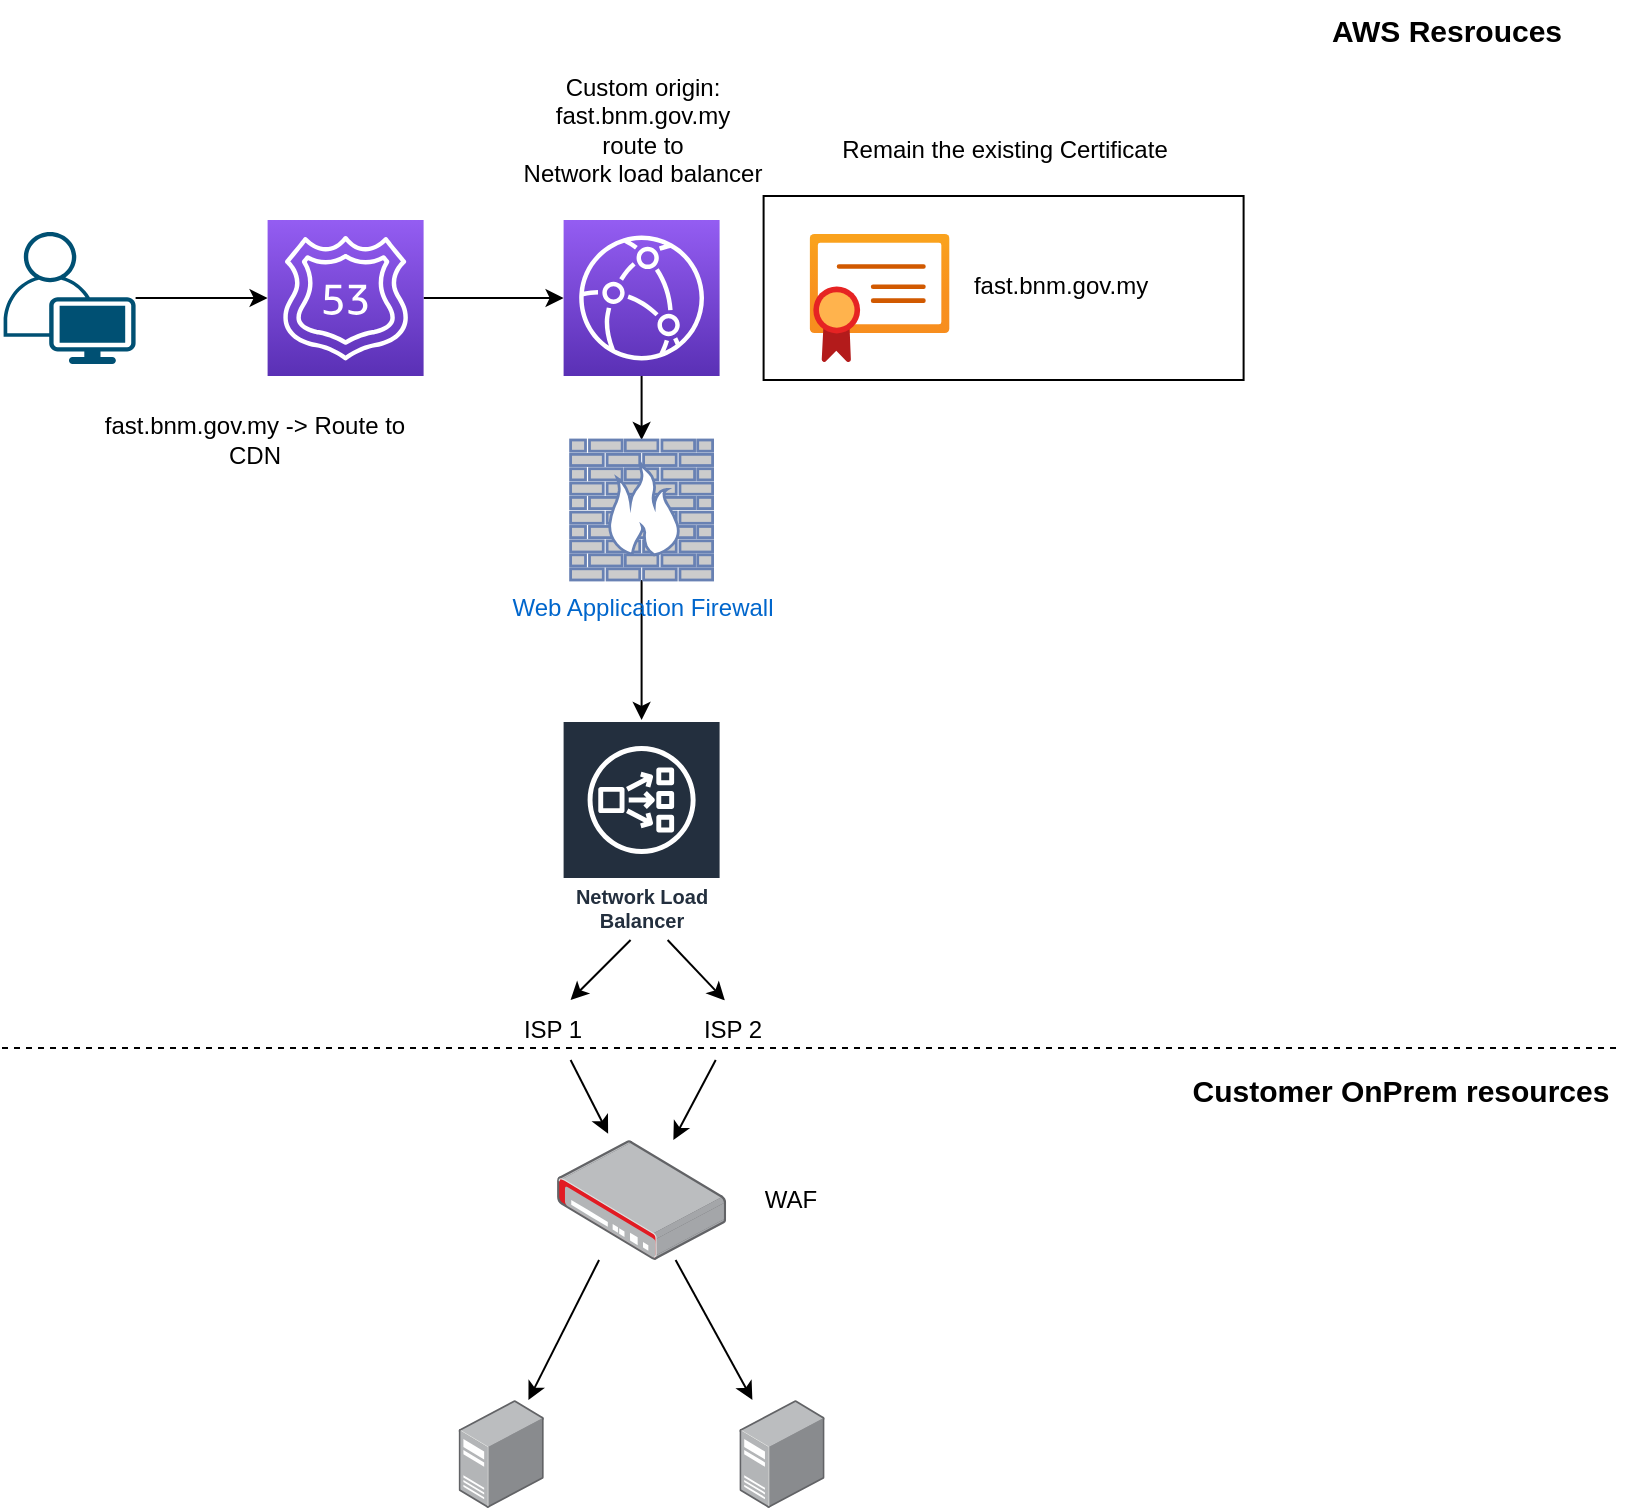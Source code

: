 <mxfile version="21.6.2" type="github">
  <diagram name="Page-1" id="2w0lfunYUtyqt6zxXnZm">
    <mxGraphModel dx="1195" dy="641" grid="1" gridSize="10" guides="1" tooltips="1" connect="1" arrows="1" fold="1" page="1" pageScale="1" pageWidth="850" pageHeight="1100" math="0" shadow="0">
      <root>
        <mxCell id="0" />
        <mxCell id="1" parent="0" />
        <mxCell id="Ip776jIc37lIottS4738-1" value="Network Load Balancer" style="sketch=0;outlineConnect=0;fontColor=#232F3E;gradientColor=none;strokeColor=#ffffff;fillColor=#232F3E;dashed=0;verticalLabelPosition=middle;verticalAlign=bottom;align=center;html=1;whiteSpace=wrap;fontSize=10;fontStyle=1;spacing=3;shape=mxgraph.aws4.productIcon;prIcon=mxgraph.aws4.network_load_balancer;" vertex="1" parent="1">
          <mxGeometry x="297.8" y="390" width="80" height="110" as="geometry" />
        </mxCell>
        <mxCell id="Ip776jIc37lIottS4738-15" style="edgeStyle=orthogonalEdgeStyle;rounded=0;orthogonalLoop=1;jettySize=auto;html=1;exitX=0.5;exitY=1;exitDx=0;exitDy=0;exitPerimeter=0;" edge="1" parent="1" source="Ip776jIc37lIottS4738-3" target="Ip776jIc37lIottS4738-4">
          <mxGeometry relative="1" as="geometry" />
        </mxCell>
        <mxCell id="Ip776jIc37lIottS4738-3" value="" style="sketch=0;points=[[0,0,0],[0.25,0,0],[0.5,0,0],[0.75,0,0],[1,0,0],[0,1,0],[0.25,1,0],[0.5,1,0],[0.75,1,0],[1,1,0],[0,0.25,0],[0,0.5,0],[0,0.75,0],[1,0.25,0],[1,0.5,0],[1,0.75,0]];outlineConnect=0;fontColor=#232F3E;gradientColor=#945DF2;gradientDirection=north;fillColor=#5A30B5;strokeColor=#ffffff;dashed=0;verticalLabelPosition=bottom;verticalAlign=top;align=center;html=1;fontSize=12;fontStyle=0;aspect=fixed;shape=mxgraph.aws4.resourceIcon;resIcon=mxgraph.aws4.cloudfront;" vertex="1" parent="1">
          <mxGeometry x="298.8" y="140" width="78" height="78" as="geometry" />
        </mxCell>
        <mxCell id="Ip776jIc37lIottS4738-32" value="" style="edgeStyle=orthogonalEdgeStyle;rounded=0;orthogonalLoop=1;jettySize=auto;html=1;" edge="1" parent="1" source="Ip776jIc37lIottS4738-4" target="Ip776jIc37lIottS4738-1">
          <mxGeometry relative="1" as="geometry" />
        </mxCell>
        <mxCell id="Ip776jIc37lIottS4738-4" value="&lt;div&gt;Web Application Firewall&lt;/div&gt;" style="fontColor=#0066CC;verticalAlign=top;verticalLabelPosition=bottom;labelPosition=center;align=center;html=1;outlineConnect=0;fillColor=#CCCCCC;strokeColor=#6881B3;gradientColor=none;gradientDirection=north;strokeWidth=2;shape=mxgraph.networks.firewall;" vertex="1" parent="1">
          <mxGeometry x="302.3" y="250" width="71" height="70" as="geometry" />
        </mxCell>
        <mxCell id="Ip776jIc37lIottS4738-5" value="ISP 1" style="text;html=1;align=center;verticalAlign=middle;resizable=0;points=[];autosize=1;strokeColor=none;fillColor=none;" vertex="1" parent="1">
          <mxGeometry x="267.8" y="530" width="50" height="30" as="geometry" />
        </mxCell>
        <mxCell id="Ip776jIc37lIottS4738-6" value="ISP 2" style="text;html=1;align=center;verticalAlign=middle;resizable=0;points=[];autosize=1;strokeColor=none;fillColor=none;" vertex="1" parent="1">
          <mxGeometry x="357.8" y="530" width="50" height="30" as="geometry" />
        </mxCell>
        <mxCell id="Ip776jIc37lIottS4738-8" value="" style="image;aspect=fixed;html=1;points=[];align=center;fontSize=12;image=img/lib/azure2/app_services/App_Service_Certificates.svg;" vertex="1" parent="1">
          <mxGeometry x="421.8" y="147" width="70" height="64" as="geometry" />
        </mxCell>
        <mxCell id="Ip776jIc37lIottS4738-9" value="fast.bnm.gov.my" style="text;html=1;align=center;verticalAlign=middle;resizable=0;points=[];autosize=1;strokeColor=none;fillColor=none;" vertex="1" parent="1">
          <mxGeometry x="491.8" y="158" width="110" height="30" as="geometry" />
        </mxCell>
        <mxCell id="Ip776jIc37lIottS4738-10" value="" style="rounded=0;whiteSpace=wrap;html=1;fillColor=none;" vertex="1" parent="1">
          <mxGeometry x="398.8" y="128" width="240" height="92" as="geometry" />
        </mxCell>
        <mxCell id="Ip776jIc37lIottS4738-11" value="Remain the existing Certificate" style="text;html=1;align=center;verticalAlign=middle;resizable=0;points=[];autosize=1;strokeColor=none;fillColor=none;" vertex="1" parent="1">
          <mxGeometry x="423.8" y="90" width="190" height="30" as="geometry" />
        </mxCell>
        <mxCell id="Ip776jIc37lIottS4738-14" style="edgeStyle=orthogonalEdgeStyle;rounded=0;orthogonalLoop=1;jettySize=auto;html=1;" edge="1" parent="1" source="Ip776jIc37lIottS4738-30" target="Ip776jIc37lIottS4738-3">
          <mxGeometry relative="1" as="geometry" />
        </mxCell>
        <mxCell id="Ip776jIc37lIottS4738-12" value="" style="points=[[0.35,0,0],[0.98,0.51,0],[1,0.71,0],[0.67,1,0],[0,0.795,0],[0,0.65,0]];verticalLabelPosition=bottom;sketch=0;html=1;verticalAlign=top;aspect=fixed;align=center;pointerEvents=1;shape=mxgraph.cisco19.user;fillColor=#005073;strokeColor=none;" vertex="1" parent="1">
          <mxGeometry x="18.8" y="146" width="66" height="66" as="geometry" />
        </mxCell>
        <mxCell id="Ip776jIc37lIottS4738-13" value="fast.bnm.gov.my -&amp;gt; Route to &lt;br&gt;CDN" style="text;html=1;align=center;verticalAlign=middle;resizable=0;points=[];autosize=1;strokeColor=none;fillColor=none;" vertex="1" parent="1">
          <mxGeometry x="58.8" y="230" width="170" height="40" as="geometry" />
        </mxCell>
        <mxCell id="Ip776jIc37lIottS4738-18" value="" style="image;points=[];aspect=fixed;html=1;align=center;shadow=0;dashed=0;image=img/lib/allied_telesis/computer_and_terminals/Server_Desktop.svg;" vertex="1" parent="1">
          <mxGeometry x="246.3" y="730" width="42.6" height="54" as="geometry" />
        </mxCell>
        <mxCell id="Ip776jIc37lIottS4738-19" value="" style="image;points=[];aspect=fixed;html=1;align=center;shadow=0;dashed=0;image=img/lib/allied_telesis/computer_and_terminals/Server_Desktop.svg;" vertex="1" parent="1">
          <mxGeometry x="386.7" y="730" width="42.6" height="54" as="geometry" />
        </mxCell>
        <mxCell id="Ip776jIc37lIottS4738-20" value="" style="image;points=[];aspect=fixed;html=1;align=center;shadow=0;dashed=0;image=img/lib/allied_telesis/security/Router_VPN.svg;" vertex="1" parent="1">
          <mxGeometry x="295.53" y="600" width="84.55" height="60" as="geometry" />
        </mxCell>
        <mxCell id="Ip776jIc37lIottS4738-21" value="Custom origin: &lt;br&gt;fast.bnm.gov.my&lt;br&gt;route to &lt;br&gt;Network load balancer" style="text;html=1;align=center;verticalAlign=middle;resizable=0;points=[];autosize=1;strokeColor=none;fillColor=none;" vertex="1" parent="1">
          <mxGeometry x="267.8" y="60" width="140" height="70" as="geometry" />
        </mxCell>
        <mxCell id="Ip776jIc37lIottS4738-23" value="" style="endArrow=classic;html=1;rounded=0;" edge="1" parent="1">
          <mxGeometry width="50" height="50" relative="1" as="geometry">
            <mxPoint x="332.3" y="500" as="sourcePoint" />
            <mxPoint x="302.3" y="530" as="targetPoint" />
          </mxGeometry>
        </mxCell>
        <mxCell id="Ip776jIc37lIottS4738-25" value="" style="endArrow=classic;html=1;rounded=0;entryX=0.432;entryY=0.006;entryDx=0;entryDy=0;entryPerimeter=0;" edge="1" parent="1" target="Ip776jIc37lIottS4738-6">
          <mxGeometry width="50" height="50" relative="1" as="geometry">
            <mxPoint x="350.8" y="500" as="sourcePoint" />
            <mxPoint x="364.3" y="530" as="targetPoint" />
          </mxGeometry>
        </mxCell>
        <mxCell id="Ip776jIc37lIottS4738-26" value="" style="endArrow=classic;html=1;rounded=0;entryX=0.302;entryY=-0.053;entryDx=0;entryDy=0;entryPerimeter=0;" edge="1" parent="1" target="Ip776jIc37lIottS4738-20">
          <mxGeometry width="50" height="50" relative="1" as="geometry">
            <mxPoint x="302.3" y="560" as="sourcePoint" />
            <mxPoint x="331.3" y="590" as="targetPoint" />
          </mxGeometry>
        </mxCell>
        <mxCell id="Ip776jIc37lIottS4738-27" value="" style="endArrow=classic;html=1;rounded=0;" edge="1" parent="1" source="Ip776jIc37lIottS4738-6" target="Ip776jIc37lIottS4738-20">
          <mxGeometry width="50" height="50" relative="1" as="geometry">
            <mxPoint x="368.8" y="570" as="sourcePoint" />
            <mxPoint x="407.8" y="580" as="targetPoint" />
          </mxGeometry>
        </mxCell>
        <mxCell id="Ip776jIc37lIottS4738-28" value="" style="endArrow=classic;html=1;rounded=0;" edge="1" parent="1" target="Ip776jIc37lIottS4738-18">
          <mxGeometry width="50" height="50" relative="1" as="geometry">
            <mxPoint x="316.53" y="660" as="sourcePoint" />
            <mxPoint x="295.53" y="700" as="targetPoint" />
          </mxGeometry>
        </mxCell>
        <mxCell id="Ip776jIc37lIottS4738-29" value="" style="endArrow=classic;html=1;rounded=0;" edge="1" parent="1" target="Ip776jIc37lIottS4738-19">
          <mxGeometry width="50" height="50" relative="1" as="geometry">
            <mxPoint x="354.8" y="660" as="sourcePoint" />
            <mxPoint x="373.3" y="697" as="targetPoint" />
          </mxGeometry>
        </mxCell>
        <mxCell id="Ip776jIc37lIottS4738-31" value="" style="edgeStyle=orthogonalEdgeStyle;rounded=0;orthogonalLoop=1;jettySize=auto;html=1;" edge="1" parent="1" source="Ip776jIc37lIottS4738-12" target="Ip776jIc37lIottS4738-30">
          <mxGeometry relative="1" as="geometry">
            <mxPoint x="85" y="179" as="sourcePoint" />
            <mxPoint x="299" y="179" as="targetPoint" />
          </mxGeometry>
        </mxCell>
        <mxCell id="Ip776jIc37lIottS4738-30" value="" style="sketch=0;points=[[0,0,0],[0.25,0,0],[0.5,0,0],[0.75,0,0],[1,0,0],[0,1,0],[0.25,1,0],[0.5,1,0],[0.75,1,0],[1,1,0],[0,0.25,0],[0,0.5,0],[0,0.75,0],[1,0.25,0],[1,0.5,0],[1,0.75,0]];outlineConnect=0;fontColor=#232F3E;gradientColor=#945DF2;gradientDirection=north;fillColor=#5A30B5;strokeColor=#ffffff;dashed=0;verticalLabelPosition=bottom;verticalAlign=top;align=center;html=1;fontSize=12;fontStyle=0;aspect=fixed;shape=mxgraph.aws4.resourceIcon;resIcon=mxgraph.aws4.route_53;" vertex="1" parent="1">
          <mxGeometry x="150.8" y="140" width="78" height="78" as="geometry" />
        </mxCell>
        <mxCell id="Ip776jIc37lIottS4738-34" value="" style="endArrow=none;dashed=1;html=1;rounded=0;" edge="1" parent="1">
          <mxGeometry width="50" height="50" relative="1" as="geometry">
            <mxPoint x="18" y="554" as="sourcePoint" />
            <mxPoint x="828" y="554" as="targetPoint" />
          </mxGeometry>
        </mxCell>
        <mxCell id="Ip776jIc37lIottS4738-35" value="WAF" style="text;html=1;align=center;verticalAlign=middle;resizable=0;points=[];autosize=1;strokeColor=none;fillColor=none;" vertex="1" parent="1">
          <mxGeometry x="386.7" y="615" width="50" height="30" as="geometry" />
        </mxCell>
        <mxCell id="Ip776jIc37lIottS4738-36" value="Customer OnPrem resources" style="text;html=1;align=center;verticalAlign=middle;resizable=0;points=[];autosize=1;strokeColor=none;fillColor=none;fontSize=15;fontStyle=1" vertex="1" parent="1">
          <mxGeometry x="601.8" y="560" width="230" height="30" as="geometry" />
        </mxCell>
        <mxCell id="Ip776jIc37lIottS4738-37" value="AWS Resrouces" style="text;html=1;align=center;verticalAlign=middle;resizable=0;points=[];autosize=1;strokeColor=none;fillColor=none;fontStyle=1;fontSize=15;" vertex="1" parent="1">
          <mxGeometry x="670" y="30" width="140" height="30" as="geometry" />
        </mxCell>
      </root>
    </mxGraphModel>
  </diagram>
</mxfile>
